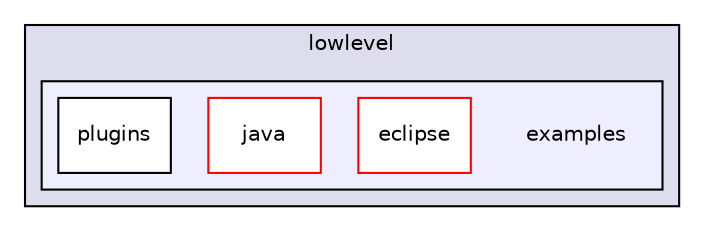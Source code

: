 digraph "fmod/android/fmodstudioapi10503android/api/lowlevel/examples" {
  compound=true
  node [ fontsize="10", fontname="Helvetica"];
  edge [ labelfontsize="10", labelfontname="Helvetica"];
  subgraph clusterdir_0c8edc3481e202ca49e8214ff5158b73 {
    graph [ bgcolor="#ddddee", pencolor="black", label="lowlevel" fontname="Helvetica", fontsize="10", URL="dir_0c8edc3481e202ca49e8214ff5158b73.html"]
  subgraph clusterdir_88610fdaf4ea60c12223c75ad7a2fc1f {
    graph [ bgcolor="#eeeeff", pencolor="black", label="" URL="dir_88610fdaf4ea60c12223c75ad7a2fc1f.html"];
    dir_88610fdaf4ea60c12223c75ad7a2fc1f [shape=plaintext label="examples"];
    dir_10a91446d397f97322b3a4318b089c51 [shape=box label="eclipse" color="red" fillcolor="white" style="filled" URL="dir_10a91446d397f97322b3a4318b089c51.html"];
    dir_6d5f2e93658e1c9d8dfabb13bd446c83 [shape=box label="java" color="red" fillcolor="white" style="filled" URL="dir_6d5f2e93658e1c9d8dfabb13bd446c83.html"];
    dir_ffee19bb670c9bba240cdce4b19ec104 [shape=box label="plugins" color="black" fillcolor="white" style="filled" URL="dir_ffee19bb670c9bba240cdce4b19ec104.html"];
  }
  }
}
